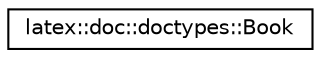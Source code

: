 digraph G
{
  edge [fontname="Helvetica",fontsize="10",labelfontname="Helvetica",labelfontsize="10"];
  node [fontname="Helvetica",fontsize="10",shape=record];
  rankdir="LR";
  Node1 [label="latex::doc::doctypes::Book",height=0.2,width=0.4,color="black", fillcolor="white", style="filled",URL="$classlatex_1_1doc_1_1doctypes_1_1Book.html"];
}
